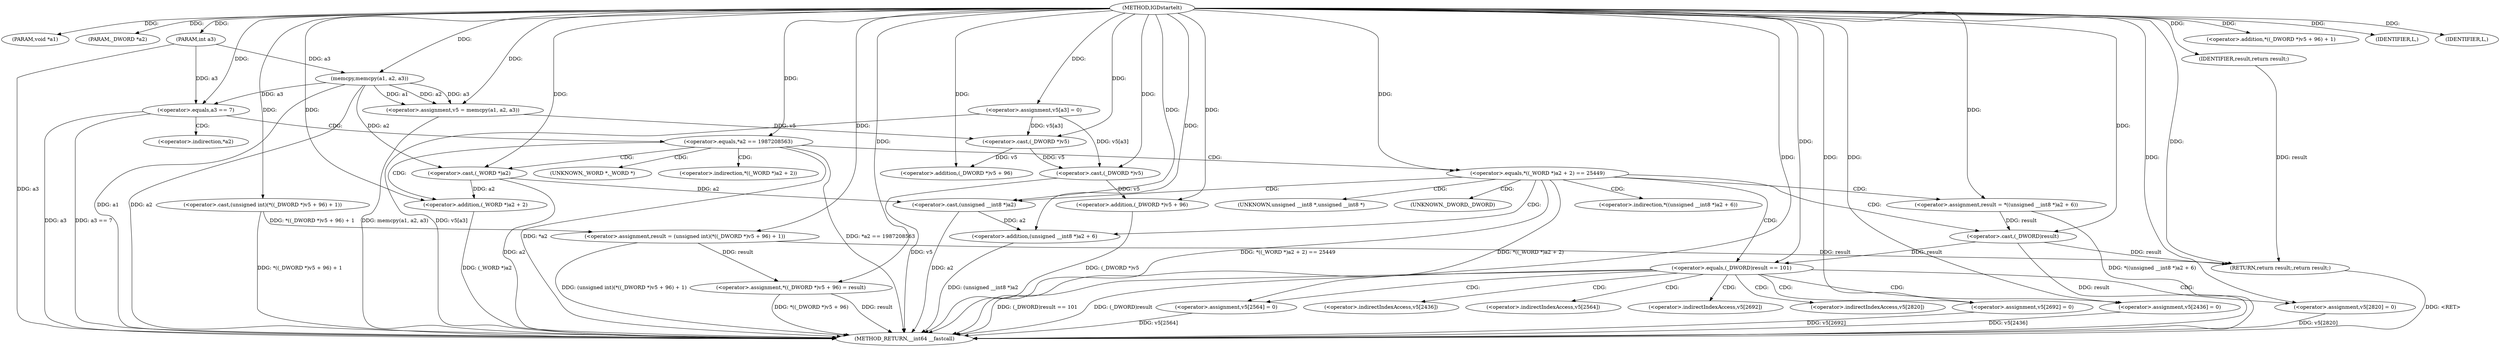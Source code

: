 digraph IGDstartelt {  
"1000103" [label = "(METHOD,IGDstartelt)" ]
"1000201" [label = "(METHOD_RETURN,__int64 __fastcall)" ]
"1000104" [label = "(PARAM,void *a1)" ]
"1000105" [label = "(PARAM,_DWORD *a2)" ]
"1000106" [label = "(PARAM,int a3)" ]
"1000110" [label = "(<operator>.assignment,v5 = memcpy(a1, a2, a3))" ]
"1000112" [label = "(memcpy,memcpy(a1, a2, a3))" ]
"1000116" [label = "(<operator>.assignment,v5[a3] = 0)" ]
"1000121" [label = "(<operator>.assignment,result = (unsigned int)(*((_DWORD *)v5 + 96) + 1))" ]
"1000123" [label = "(<operator>.cast,(unsigned int)(*((_DWORD *)v5 + 96) + 1))" ]
"1000127" [label = "(<operator>.addition,(_DWORD *)v5 + 96)" ]
"1000128" [label = "(<operator>.cast,(_DWORD *)v5)" ]
"1000125" [label = "(<operator>.addition,*((_DWORD *)v5 + 96) + 1)" ]
"1000133" [label = "(<operator>.assignment,*((_DWORD *)v5 + 96) = result)" ]
"1000135" [label = "(<operator>.addition,(_DWORD *)v5 + 96)" ]
"1000136" [label = "(<operator>.cast,(_DWORD *)v5)" ]
"1000142" [label = "(<operator>.equals,a3 == 7)" ]
"1000146" [label = "(IDENTIFIER,L,)" ]
"1000148" [label = "(<operator>.equals,*a2 == 1987208563)" ]
"1000153" [label = "(IDENTIFIER,L,)" ]
"1000155" [label = "(<operator>.equals,*((_WORD *)a2 + 2) == 25449)" ]
"1000157" [label = "(<operator>.addition,(_WORD *)a2 + 2)" ]
"1000158" [label = "(<operator>.cast,(_WORD *)a2)" ]
"1000164" [label = "(<operator>.assignment,result = *((unsigned __int8 *)a2 + 6))" ]
"1000167" [label = "(<operator>.addition,(unsigned __int8 *)a2 + 6)" ]
"1000168" [label = "(<operator>.cast,(unsigned __int8 *)a2)" ]
"1000173" [label = "(<operator>.equals,(_DWORD)result == 101)" ]
"1000174" [label = "(<operator>.cast,(_DWORD)result)" ]
"1000179" [label = "(<operator>.assignment,v5[2436] = 0)" ]
"1000184" [label = "(<operator>.assignment,v5[2564] = 0)" ]
"1000189" [label = "(<operator>.assignment,v5[2692] = 0)" ]
"1000194" [label = "(<operator>.assignment,v5[2820] = 0)" ]
"1000199" [label = "(RETURN,return result;,return result;)" ]
"1000200" [label = "(IDENTIFIER,result,return result;)" ]
"1000149" [label = "(<operator>.indirection,*a2)" ]
"1000156" [label = "(<operator>.indirection,*((_WORD *)a2 + 2))" ]
"1000159" [label = "(UNKNOWN,_WORD *,_WORD *)" ]
"1000166" [label = "(<operator>.indirection,*((unsigned __int8 *)a2 + 6))" ]
"1000169" [label = "(UNKNOWN,unsigned __int8 *,unsigned __int8 *)" ]
"1000175" [label = "(UNKNOWN,_DWORD,_DWORD)" ]
"1000180" [label = "(<operator>.indirectIndexAccess,v5[2436])" ]
"1000185" [label = "(<operator>.indirectIndexAccess,v5[2564])" ]
"1000190" [label = "(<operator>.indirectIndexAccess,v5[2692])" ]
"1000195" [label = "(<operator>.indirectIndexAccess,v5[2820])" ]
  "1000199" -> "1000201"  [ label = "DDG: <RET>"] 
  "1000112" -> "1000201"  [ label = "DDG: a1"] 
  "1000116" -> "1000201"  [ label = "DDG: v5[a3]"] 
  "1000173" -> "1000201"  [ label = "DDG: (_DWORD)result"] 
  "1000133" -> "1000201"  [ label = "DDG: *((_DWORD *)v5 + 96)"] 
  "1000136" -> "1000201"  [ label = "DDG: v5"] 
  "1000184" -> "1000201"  [ label = "DDG: v5[2564]"] 
  "1000168" -> "1000201"  [ label = "DDG: a2"] 
  "1000155" -> "1000201"  [ label = "DDG: *((_WORD *)a2 + 2)"] 
  "1000112" -> "1000201"  [ label = "DDG: a2"] 
  "1000133" -> "1000201"  [ label = "DDG: result"] 
  "1000121" -> "1000201"  [ label = "DDG: (unsigned int)(*((_DWORD *)v5 + 96) + 1)"] 
  "1000135" -> "1000201"  [ label = "DDG: (_DWORD *)v5"] 
  "1000142" -> "1000201"  [ label = "DDG: a3"] 
  "1000164" -> "1000201"  [ label = "DDG: *((unsigned __int8 *)a2 + 6)"] 
  "1000142" -> "1000201"  [ label = "DDG: a3 == 7"] 
  "1000148" -> "1000201"  [ label = "DDG: *a2"] 
  "1000179" -> "1000201"  [ label = "DDG: v5[2436]"] 
  "1000148" -> "1000201"  [ label = "DDG: *a2 == 1987208563"] 
  "1000155" -> "1000201"  [ label = "DDG: *((_WORD *)a2 + 2) == 25449"] 
  "1000157" -> "1000201"  [ label = "DDG: (_WORD *)a2"] 
  "1000189" -> "1000201"  [ label = "DDG: v5[2692]"] 
  "1000123" -> "1000201"  [ label = "DDG: *((_DWORD *)v5 + 96) + 1"] 
  "1000174" -> "1000201"  [ label = "DDG: result"] 
  "1000173" -> "1000201"  [ label = "DDG: (_DWORD)result == 101"] 
  "1000110" -> "1000201"  [ label = "DDG: memcpy(a1, a2, a3)"] 
  "1000158" -> "1000201"  [ label = "DDG: a2"] 
  "1000194" -> "1000201"  [ label = "DDG: v5[2820]"] 
  "1000167" -> "1000201"  [ label = "DDG: (unsigned __int8 *)a2"] 
  "1000106" -> "1000201"  [ label = "DDG: a3"] 
  "1000103" -> "1000104"  [ label = "DDG: "] 
  "1000103" -> "1000105"  [ label = "DDG: "] 
  "1000103" -> "1000106"  [ label = "DDG: "] 
  "1000112" -> "1000110"  [ label = "DDG: a1"] 
  "1000112" -> "1000110"  [ label = "DDG: a2"] 
  "1000112" -> "1000110"  [ label = "DDG: a3"] 
  "1000103" -> "1000110"  [ label = "DDG: "] 
  "1000103" -> "1000112"  [ label = "DDG: "] 
  "1000106" -> "1000112"  [ label = "DDG: a3"] 
  "1000103" -> "1000116"  [ label = "DDG: "] 
  "1000123" -> "1000121"  [ label = "DDG: *((_DWORD *)v5 + 96) + 1"] 
  "1000103" -> "1000121"  [ label = "DDG: "] 
  "1000103" -> "1000123"  [ label = "DDG: "] 
  "1000128" -> "1000127"  [ label = "DDG: v5"] 
  "1000116" -> "1000128"  [ label = "DDG: v5[a3]"] 
  "1000110" -> "1000128"  [ label = "DDG: v5"] 
  "1000103" -> "1000128"  [ label = "DDG: "] 
  "1000103" -> "1000127"  [ label = "DDG: "] 
  "1000103" -> "1000125"  [ label = "DDG: "] 
  "1000121" -> "1000133"  [ label = "DDG: result"] 
  "1000103" -> "1000133"  [ label = "DDG: "] 
  "1000136" -> "1000135"  [ label = "DDG: v5"] 
  "1000116" -> "1000136"  [ label = "DDG: v5[a3]"] 
  "1000128" -> "1000136"  [ label = "DDG: v5"] 
  "1000103" -> "1000136"  [ label = "DDG: "] 
  "1000103" -> "1000135"  [ label = "DDG: "] 
  "1000112" -> "1000142"  [ label = "DDG: a3"] 
  "1000106" -> "1000142"  [ label = "DDG: a3"] 
  "1000103" -> "1000142"  [ label = "DDG: "] 
  "1000103" -> "1000146"  [ label = "DDG: "] 
  "1000103" -> "1000148"  [ label = "DDG: "] 
  "1000103" -> "1000153"  [ label = "DDG: "] 
  "1000158" -> "1000157"  [ label = "DDG: a2"] 
  "1000112" -> "1000158"  [ label = "DDG: a2"] 
  "1000103" -> "1000158"  [ label = "DDG: "] 
  "1000103" -> "1000157"  [ label = "DDG: "] 
  "1000103" -> "1000155"  [ label = "DDG: "] 
  "1000103" -> "1000164"  [ label = "DDG: "] 
  "1000168" -> "1000167"  [ label = "DDG: a2"] 
  "1000158" -> "1000168"  [ label = "DDG: a2"] 
  "1000103" -> "1000168"  [ label = "DDG: "] 
  "1000103" -> "1000167"  [ label = "DDG: "] 
  "1000174" -> "1000173"  [ label = "DDG: result"] 
  "1000164" -> "1000174"  [ label = "DDG: result"] 
  "1000103" -> "1000174"  [ label = "DDG: "] 
  "1000103" -> "1000173"  [ label = "DDG: "] 
  "1000103" -> "1000179"  [ label = "DDG: "] 
  "1000103" -> "1000184"  [ label = "DDG: "] 
  "1000103" -> "1000189"  [ label = "DDG: "] 
  "1000103" -> "1000194"  [ label = "DDG: "] 
  "1000200" -> "1000199"  [ label = "DDG: result"] 
  "1000174" -> "1000199"  [ label = "DDG: result"] 
  "1000121" -> "1000199"  [ label = "DDG: result"] 
  "1000103" -> "1000199"  [ label = "DDG: "] 
  "1000103" -> "1000200"  [ label = "DDG: "] 
  "1000142" -> "1000149"  [ label = "CDG: "] 
  "1000142" -> "1000148"  [ label = "CDG: "] 
  "1000148" -> "1000159"  [ label = "CDG: "] 
  "1000148" -> "1000158"  [ label = "CDG: "] 
  "1000148" -> "1000157"  [ label = "CDG: "] 
  "1000148" -> "1000156"  [ label = "CDG: "] 
  "1000148" -> "1000155"  [ label = "CDG: "] 
  "1000155" -> "1000175"  [ label = "CDG: "] 
  "1000155" -> "1000174"  [ label = "CDG: "] 
  "1000155" -> "1000173"  [ label = "CDG: "] 
  "1000155" -> "1000169"  [ label = "CDG: "] 
  "1000155" -> "1000168"  [ label = "CDG: "] 
  "1000155" -> "1000167"  [ label = "CDG: "] 
  "1000155" -> "1000166"  [ label = "CDG: "] 
  "1000155" -> "1000164"  [ label = "CDG: "] 
  "1000173" -> "1000190"  [ label = "CDG: "] 
  "1000173" -> "1000189"  [ label = "CDG: "] 
  "1000173" -> "1000185"  [ label = "CDG: "] 
  "1000173" -> "1000184"  [ label = "CDG: "] 
  "1000173" -> "1000180"  [ label = "CDG: "] 
  "1000173" -> "1000179"  [ label = "CDG: "] 
  "1000173" -> "1000195"  [ label = "CDG: "] 
  "1000173" -> "1000194"  [ label = "CDG: "] 
}
